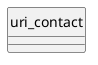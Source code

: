 @startuml uml
skinparam monochrome true
skinparam linetype ortho
hide circle

entity uri_contact {
}

@enduml
